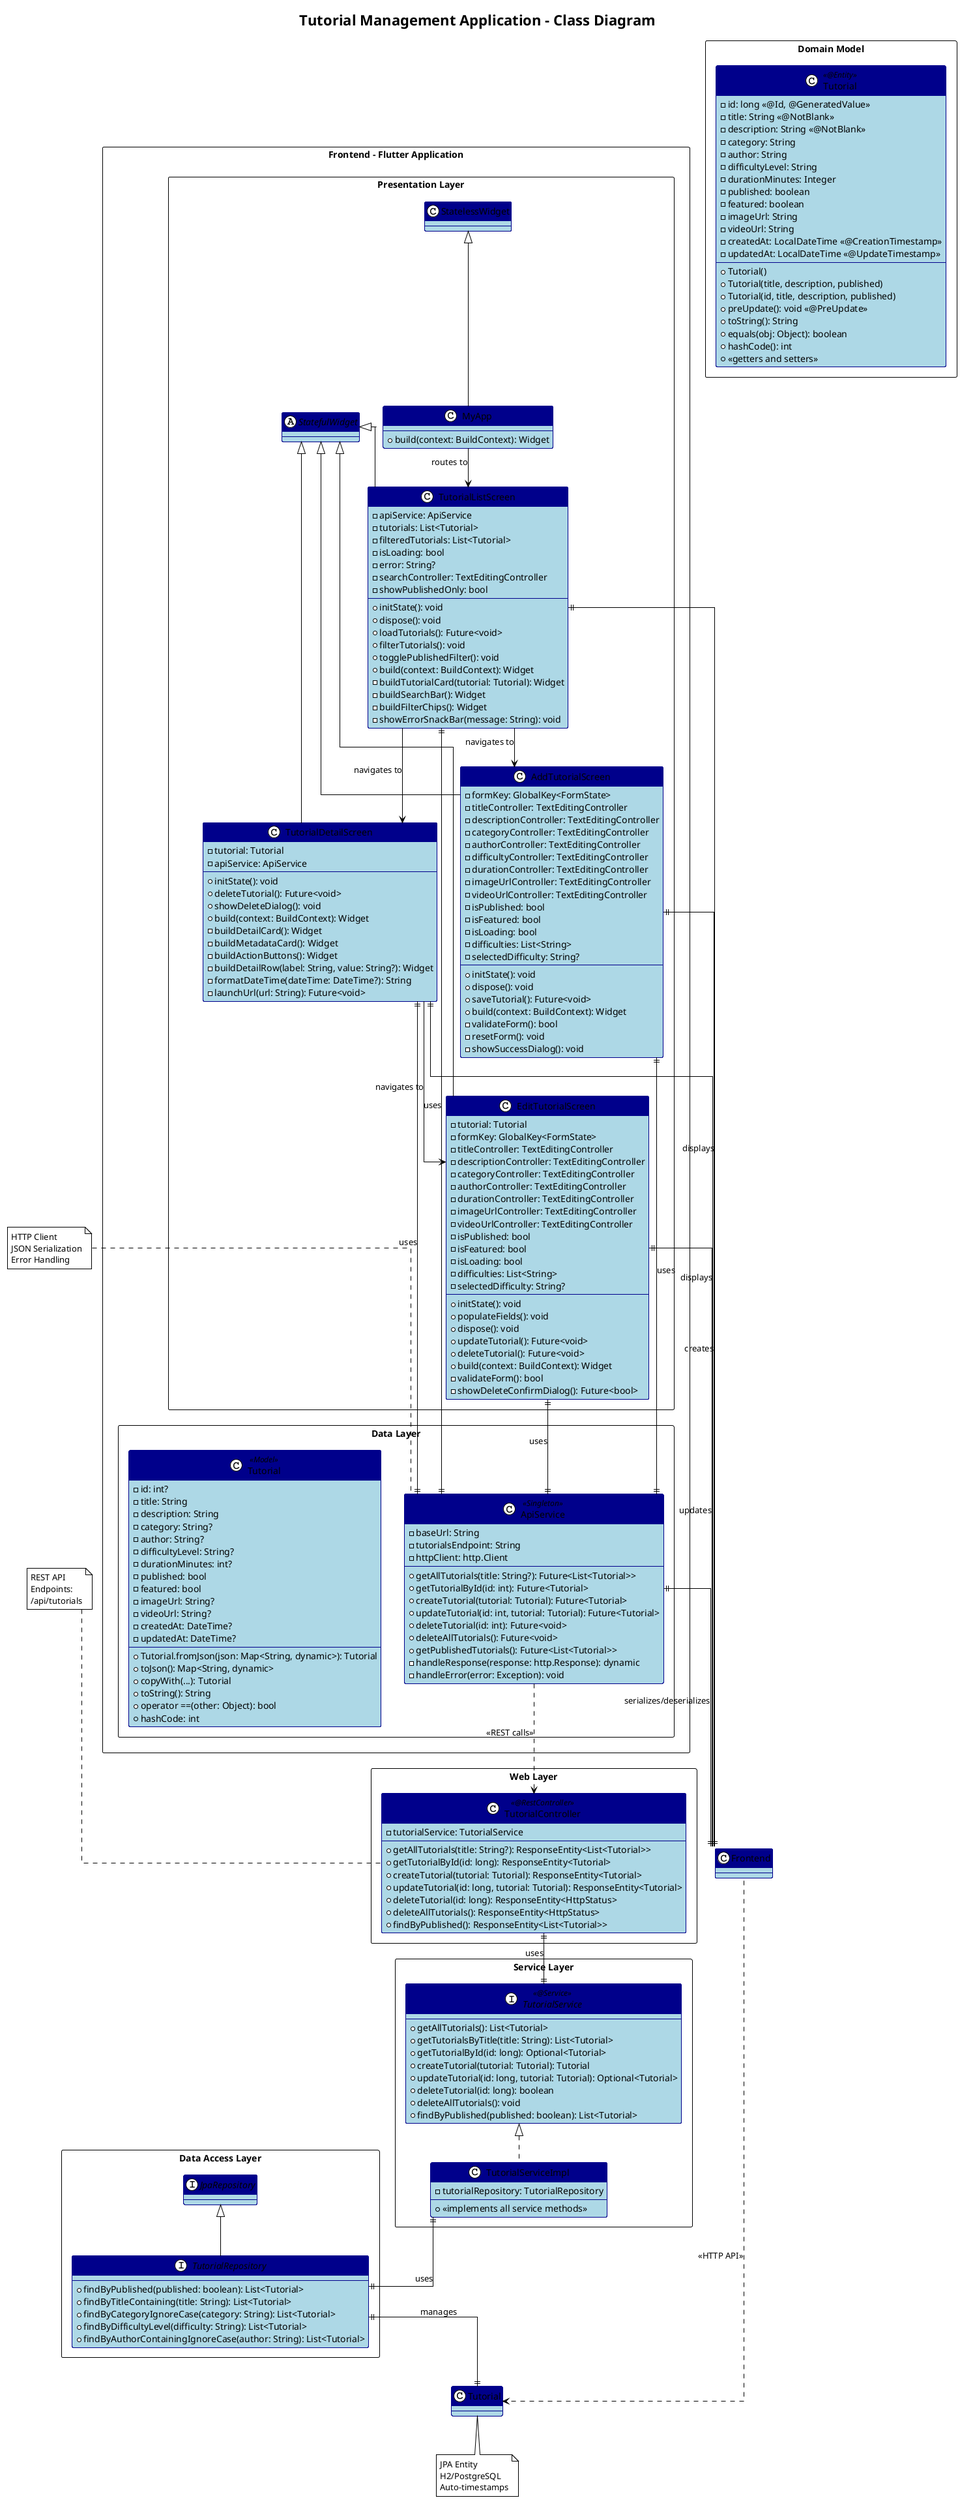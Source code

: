 @startuml Tutorial Management App - Optimized Class Diagram

!theme plain
skinparam linetype ortho
skinparam packageStyle rectangle
skinparam class {
    BackgroundColor LightBlue
    BorderColor DarkBlue
    HeaderBackgroundColor DarkBlue
    HeaderFontColor White
}

title Tutorial Management Application - Class Diagram

package "Web Layer" <<Rectangle>> {
    class TutorialController <<@RestController>> {
        - tutorialService: TutorialService
        --
        + getAllTutorials(title: String?): ResponseEntity<List<Tutorial>>
        + getTutorialById(id: long): ResponseEntity<Tutorial>
        + createTutorial(tutorial: Tutorial): ResponseEntity<Tutorial>
        + updateTutorial(id: long, tutorial: Tutorial): ResponseEntity<Tutorial>
        + deleteTutorial(id: long): ResponseEntity<HttpStatus>
        + deleteAllTutorials(): ResponseEntity<HttpStatus>
        + findByPublished(): ResponseEntity<List<Tutorial>>
    }
}

package "Service Layer" <<Rectangle>> {
    interface TutorialService <<@Service>> {
        + getAllTutorials(): List<Tutorial>
        + getTutorialsByTitle(title: String): List<Tutorial>
        + getTutorialById(id: long): Optional<Tutorial>
        + createTutorial(tutorial: Tutorial): Tutorial
        + updateTutorial(id: long, tutorial: Tutorial): Optional<Tutorial>
        + deleteTutorial(id: long): boolean
        + deleteAllTutorials(): void
        + findByPublished(published: boolean): List<Tutorial>
    }

    class TutorialServiceImpl implements TutorialService {
        - tutorialRepository: TutorialRepository
        --
        + <<implements all service methods>>
    }
}

package "Data Access Layer" <<Rectangle>> {
    interface TutorialRepository extends JpaRepository {
        + findByPublished(published: boolean): List<Tutorial>
        + findByTitleContaining(title: String): List<Tutorial>
        + findByCategoryIgnoreCase(category: String): List<Tutorial>
        + findByDifficultyLevel(difficulty: String): List<Tutorial>
        + findByAuthorContainingIgnoreCase(author: String): List<Tutorial>
    }
}

package "Domain Model" <<Rectangle>> {
    class Tutorial <<@Entity>> {
        - id: long <<@Id, @GeneratedValue>>
        - title: String <<@NotBlank>>
        - description: String <<@NotBlank>>
        - category: String
        - author: String
        - difficultyLevel: String
        - durationMinutes: Integer
        - published: boolean
        - featured: boolean
        - imageUrl: String
        - videoUrl: String
        - createdAt: LocalDateTime <<@CreationTimestamp>>
        - updatedAt: LocalDateTime <<@UpdateTimestamp>>
        --
        + Tutorial()
        + Tutorial(title, description, published)
        + Tutorial(id, title, description, published)
        + preUpdate(): void <<@PreUpdate>>
        + toString(): String
        + equals(obj: Object): boolean
        + hashCode(): int
        + <<getters and setters>>
    }
}
package "Frontend - Flutter Application" <<Rectangle>> {
    
    package "Data Layer" {
        class ApiService <<Singleton>> {
            - baseUrl: String
            - tutorialsEndpoint: String
            - httpClient: http.Client
            --
            + getAllTutorials(title: String?): Future<List<Tutorial>>
            + getTutorialById(id: int): Future<Tutorial>
            + createTutorial(tutorial: Tutorial): Future<Tutorial>
            + updateTutorial(id: int, tutorial: Tutorial): Future<Tutorial>
            + deleteTutorial(id: int): Future<void>
            + deleteAllTutorials(): Future<void>
            + getPublishedTutorials(): Future<List<Tutorial>>
            - handleResponse(response: http.Response): dynamic
            - handleError(error: Exception): void
        }
        
        class Tutorial <<Model>> {
            - id: int?
            - title: String
            - description: String
            - category: String?
            - author: String?
            - difficultyLevel: String?
            - durationMinutes: int?
            - published: bool
            - featured: bool
            - imageUrl: String?
            - videoUrl: String?
            - createdAt: DateTime?
            - updatedAt: DateTime?
            --
            + Tutorial.fromJson(json: Map<String, dynamic>): Tutorial
            + toJson(): Map<String, dynamic>
            + copyWith(...): Tutorial
            + toString(): String
            + operator ==(other: Object): bool
            + hashCode: int
        }
    }
    
    package "Presentation Layer" {
        abstract class StatefulWidget
        
        class TutorialListScreen extends StatefulWidget {
            - apiService: ApiService
            - tutorials: List<Tutorial>
            - filteredTutorials: List<Tutorial>
            - isLoading: bool
            - error: String?
            - searchController: TextEditingController
            - showPublishedOnly: bool
            --
            + initState(): void
            + dispose(): void
            + loadTutorials(): Future<void>
            + filterTutorials(): void
            + togglePublishedFilter(): void
            + build(context: BuildContext): Widget
            - buildTutorialCard(tutorial: Tutorial): Widget
            - buildSearchBar(): Widget
            - buildFilterChips(): Widget
            - showErrorSnackBar(message: String): void
        }

        class AddTutorialScreen extends StatefulWidget {
            - formKey: GlobalKey<FormState>
            - titleController: TextEditingController
            - descriptionController: TextEditingController
            - categoryController: TextEditingController
            - authorController: TextEditingController
            - difficultyController: TextEditingController
            - durationController: TextEditingController
            - imageUrlController: TextEditingController
            - videoUrlController: TextEditingController
            - isPublished: bool
            - isFeatured: bool
            - isLoading: bool
            - difficulties: List<String>
            - selectedDifficulty: String?
            --
            + initState(): void
            + dispose(): void
            + saveTutorial(): Future<void>
            + build(context: BuildContext): Widget
            - validateForm(): bool
            - resetForm(): void
            - showSuccessDialog(): void
        }

        class EditTutorialScreen extends StatefulWidget {
            - tutorial: Tutorial
            - formKey: GlobalKey<FormState>
            - titleController: TextEditingController
            - descriptionController: TextEditingController
            - categoryController: TextEditingController
            - authorController: TextEditingController
            - durationController: TextEditingController
            - imageUrlController: TextEditingController
            - videoUrlController: TextEditingController
            - isPublished: bool
            - isFeatured: bool
            - isLoading: bool
            - difficulties: List<String>
            - selectedDifficulty: String?
            --
            + initState(): void
            + populateFields(): void
            + dispose(): void
            + updateTutorial(): Future<void>
            + deleteTutorial(): Future<void>
            + build(context: BuildContext): Widget
            - validateForm(): bool
            - showDeleteConfirmDialog(): Future<bool>
        }

        class TutorialDetailScreen extends StatefulWidget {
            - tutorial: Tutorial
            - apiService: ApiService
            --
            + initState(): void
            + deleteTutorial(): Future<void>
            + showDeleteDialog(): void
            + build(context: BuildContext): Widget
            - buildDetailCard(): Widget
            - buildMetadataCard(): Widget
            - buildActionButtons(): Widget
            - buildDetailRow(label: String, value: String?): Widget
            - formatDateTime(dateTime: DateTime?): String
            - launchUrl(url: String): Future<void>
        }
        
        class MyApp extends StatelessWidget {
            + build(context: BuildContext): Widget
        }
    }
}

' Relationships with improved clarity
TutorialController ||--|| TutorialService : uses
TutorialServiceImpl ||--|| TutorialRepository : uses  
TutorialRepository ||--|| Tutorial : manages

' Frontend relationships
ApiService ||--|| "Frontend::Tutorial" : serializes/deserializes
TutorialListScreen ||--|| ApiService : uses
TutorialListScreen ||--|| "Frontend::Tutorial" : displays
AddTutorialScreen ||--|| ApiService : uses
AddTutorialScreen ||--|| "Frontend::Tutorial" : creates
EditTutorialScreen ||--|| ApiService : uses
EditTutorialScreen ||--|| "Frontend::Tutorial" : updates
TutorialDetailScreen ||--|| ApiService : uses
TutorialDetailScreen ||--|| "Frontend::Tutorial" : displays

' Navigation relationships
MyApp --> TutorialListScreen : routes to
TutorialListScreen --> AddTutorialScreen : navigates to
TutorialListScreen --> TutorialDetailScreen : navigates to
TutorialDetailScreen --> EditTutorialScreen : navigates to

' Cross-platform data flow
"Frontend::Tutorial" ..> Tutorial : <<HTTP API>>
ApiService ..> TutorialController : <<REST calls>>

note top of TutorialController : REST API\nEndpoints:\n/api/tutorials

note top of ApiService : HTTP Client\nJSON Serialization\nError Handling

note bottom of Tutorial : JPA Entity\nH2/PostgreSQL\nAuto-timestamps

@enduml
